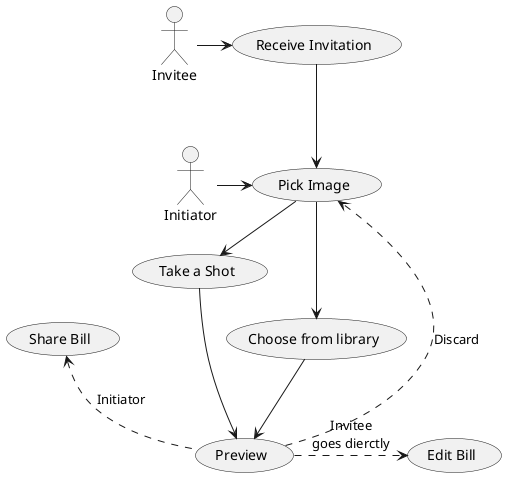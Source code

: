 @startuml

'Initiator start'
:Initiator: -> (Pick Image)

'Invitee start'
:Invitee: -> (Receive Invitation)
(Receive Invitation) --> (Pick Image)

'Common flow'
(Pick Image) -> (Take a Shot) : Camera
(Pick Image) --> (Choose from library)
(Take a Shot) -> (Preview)
(Choose from library) --> (Preview)
(Share Bill) <.. (Preview) : Initiator
''(Preview) ..> (Share Bill) : Initiator
(Preview) .> (Edit Bill) : Invitee\ngoes dierctly
(Preview) .> (Pick Image) : Discard



newpage

''(Share Bill) ->

@enduml

